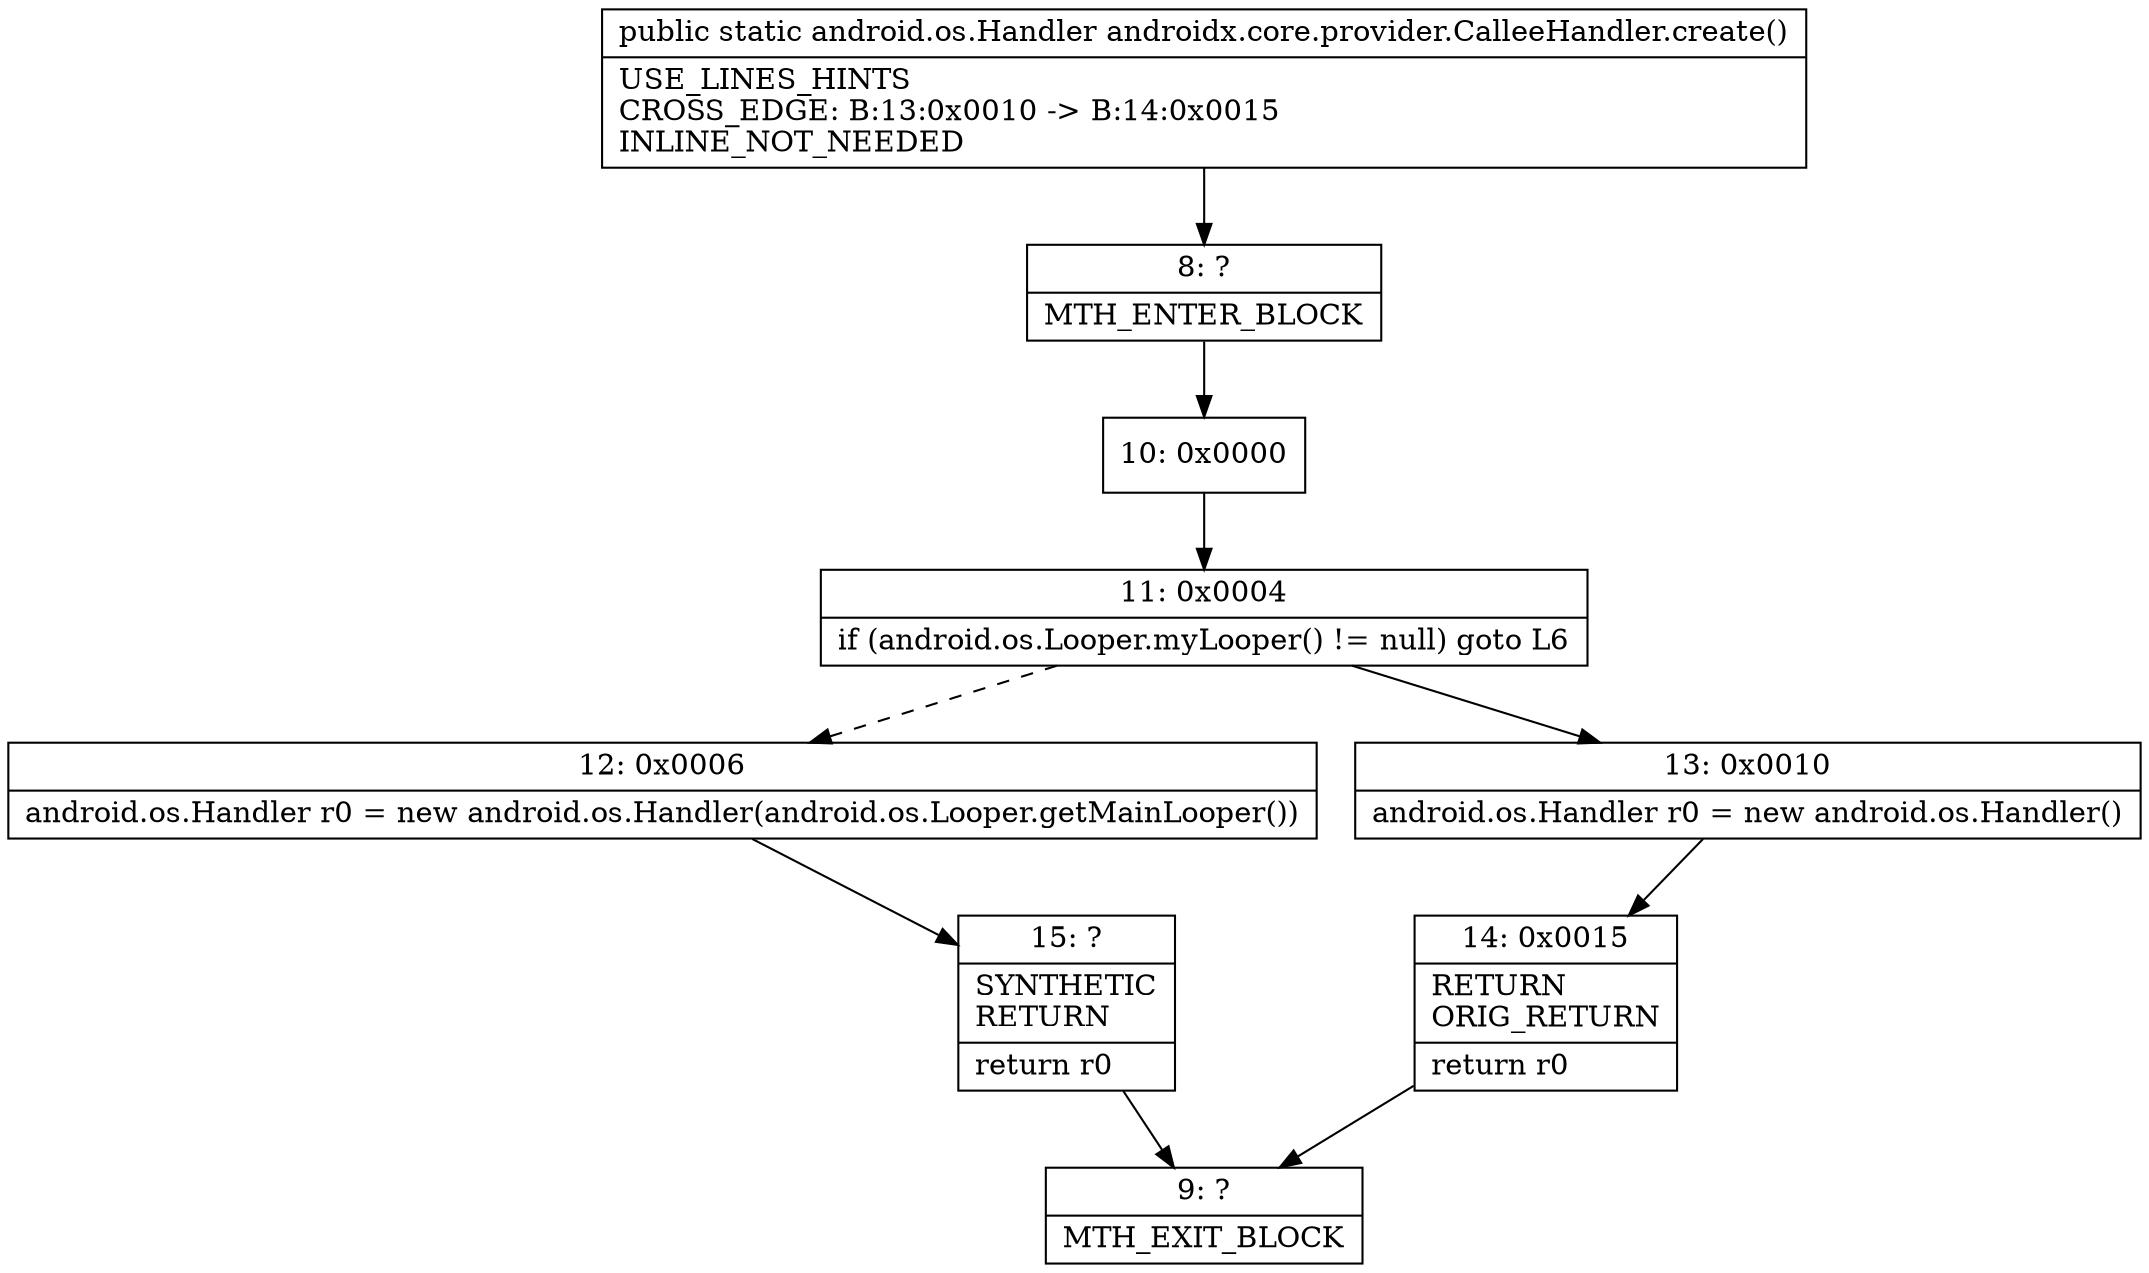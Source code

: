 digraph "CFG forandroidx.core.provider.CalleeHandler.create()Landroid\/os\/Handler;" {
Node_8 [shape=record,label="{8\:\ ?|MTH_ENTER_BLOCK\l}"];
Node_10 [shape=record,label="{10\:\ 0x0000}"];
Node_11 [shape=record,label="{11\:\ 0x0004|if (android.os.Looper.myLooper() != null) goto L6\l}"];
Node_12 [shape=record,label="{12\:\ 0x0006|android.os.Handler r0 = new android.os.Handler(android.os.Looper.getMainLooper())\l}"];
Node_15 [shape=record,label="{15\:\ ?|SYNTHETIC\lRETURN\l|return r0\l}"];
Node_9 [shape=record,label="{9\:\ ?|MTH_EXIT_BLOCK\l}"];
Node_13 [shape=record,label="{13\:\ 0x0010|android.os.Handler r0 = new android.os.Handler()\l}"];
Node_14 [shape=record,label="{14\:\ 0x0015|RETURN\lORIG_RETURN\l|return r0\l}"];
MethodNode[shape=record,label="{public static android.os.Handler androidx.core.provider.CalleeHandler.create()  | USE_LINES_HINTS\lCROSS_EDGE: B:13:0x0010 \-\> B:14:0x0015\lINLINE_NOT_NEEDED\l}"];
MethodNode -> Node_8;Node_8 -> Node_10;
Node_10 -> Node_11;
Node_11 -> Node_12[style=dashed];
Node_11 -> Node_13;
Node_12 -> Node_15;
Node_15 -> Node_9;
Node_13 -> Node_14;
Node_14 -> Node_9;
}

